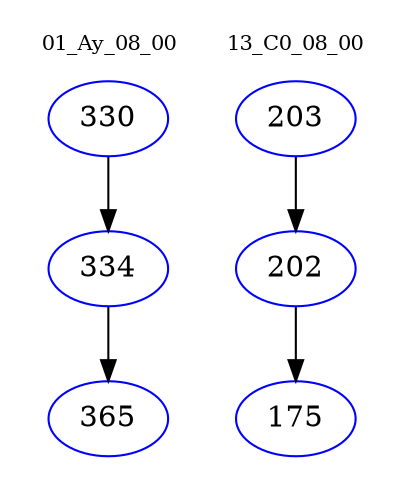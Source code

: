 digraph{
subgraph cluster_0 {
color = white
label = "01_Ay_08_00";
fontsize=10;
T0_330 [label="330", color="blue"]
T0_330 -> T0_334 [color="black"]
T0_334 [label="334", color="blue"]
T0_334 -> T0_365 [color="black"]
T0_365 [label="365", color="blue"]
}
subgraph cluster_1 {
color = white
label = "13_C0_08_00";
fontsize=10;
T1_203 [label="203", color="blue"]
T1_203 -> T1_202 [color="black"]
T1_202 [label="202", color="blue"]
T1_202 -> T1_175 [color="black"]
T1_175 [label="175", color="blue"]
}
}
